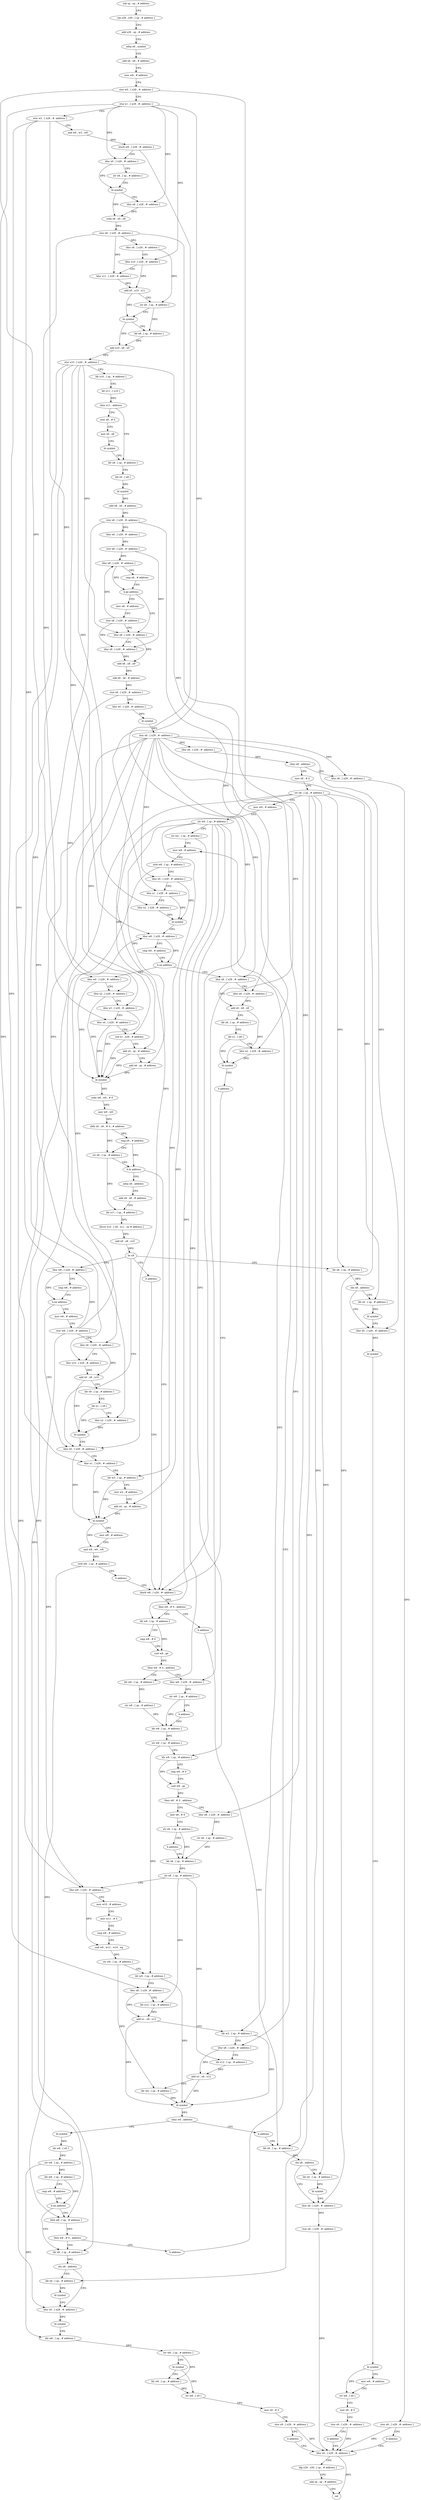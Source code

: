digraph "func" {
"4248984" [label = "sub sp , sp , # address" ]
"4248988" [label = "stp x29 , x30 , [ sp , # address ]" ]
"4248992" [label = "add x29 , sp , # address" ]
"4248996" [label = "adrp x8 , symbol" ]
"4249000" [label = "add x8 , x8 , # address" ]
"4249004" [label = "mov w9 , # address" ]
"4249008" [label = "stur w0 , [ x29 , #- address ]" ]
"4249012" [label = "stur x1 , [ x29 , #- address ]" ]
"4249016" [label = "stur w2 , [ x29 , #- address ]" ]
"4249020" [label = "and w9 , w3 , w9" ]
"4249024" [label = "sturb w9 , [ x29 , #- address ]" ]
"4249028" [label = "ldur x0 , [ x29 , #- address ]" ]
"4249032" [label = "str x8 , [ sp , # address ]" ]
"4249036" [label = "bl symbol" ]
"4249040" [label = "ldur x8 , [ x29 , #- address ]" ]
"4249044" [label = "subs x8 , x0 , x8" ]
"4249048" [label = "stur x8 , [ x29 , #- address ]" ]
"4249052" [label = "ldur x8 , [ x29 , #- address ]" ]
"4249056" [label = "ldur x10 , [ x29 , #- address ]" ]
"4249060" [label = "ldur x11 , [ x29 , #- address ]" ]
"4249064" [label = "add x0 , x10 , x11" ]
"4249068" [label = "str x8 , [ sp , # address ]" ]
"4249072" [label = "bl symbol" ]
"4249076" [label = "ldr x8 , [ sp , # address ]" ]
"4249080" [label = "add x10 , x8 , x0" ]
"4249084" [label = "stur x10 , [ x29 , #- address ]" ]
"4249088" [label = "ldr x10 , [ sp , # address ]" ]
"4249092" [label = "ldr x11 , [ x10 ]" ]
"4249096" [label = "cbnz x11 , address" ]
"4249112" [label = "ldr x8 , [ sp , # address ]" ]
"4249100" [label = "mov x8 , # 0" ]
"4249116" [label = "ldr x0 , [ x8 ]" ]
"4249120" [label = "bl symbol" ]
"4249124" [label = "add x8 , x0 , # address" ]
"4249128" [label = "stur x8 , [ x29 , #- address ]" ]
"4249132" [label = "ldur x8 , [ x29 , #- address ]" ]
"4249136" [label = "stur x8 , [ x29 , #- address ]" ]
"4249140" [label = "ldur x8 , [ x29 , #- address ]" ]
"4249144" [label = "cmp x8 , # address" ]
"4249148" [label = "b.ge address" ]
"4249160" [label = "ldur x8 , [ x29 , #- address ]" ]
"4249152" [label = "mov x8 , # address" ]
"4249104" [label = "mov x0 , x8" ]
"4249108" [label = "bl symbol" ]
"4249164" [label = "ldur x9 , [ x29 , #- address ]" ]
"4249168" [label = "add x8 , x8 , x9" ]
"4249172" [label = "add x8 , x8 , # address" ]
"4249176" [label = "stur x8 , [ x29 , #- address ]" ]
"4249180" [label = "ldur x0 , [ x29 , #- address ]" ]
"4249184" [label = "bl symbol" ]
"4249188" [label = "stur x0 , [ x29 , #- address ]" ]
"4249192" [label = "ldur x8 , [ x29 , #- address ]" ]
"4249196" [label = "cbnz x8 , address" ]
"4249212" [label = "mov x8 , # 0" ]
"4249200" [label = "ldur x8 , [ x29 , #- address ]" ]
"4249156" [label = "stur x8 , [ x29 , #- address ]" ]
"4249216" [label = "str x8 , [ sp , # address ]" ]
"4249220" [label = "mov w9 , # address" ]
"4249224" [label = "str w9 , [ sp , # address ]" ]
"4249228" [label = "str xzr , [ sp , # address ]" ]
"4249232" [label = "mov w8 , # address" ]
"4249204" [label = "stur x8 , [ x29 , #- address ]" ]
"4249208" [label = "b address" ]
"4249808" [label = "ldur x0 , [ x29 , #- address ]" ]
"4249300" [label = "ldur w0 , [ x29 , #- address ]" ]
"4249304" [label = "ldur x2 , [ x29 , #- address ]" ]
"4249308" [label = "ldur x3 , [ x29 , #- address ]" ]
"4249312" [label = "ldur x4 , [ x29 , #- address ]" ]
"4249316" [label = "sub x1 , x29 , # address" ]
"4249320" [label = "add x5 , sp , # address" ]
"4249324" [label = "add x6 , sp , # address" ]
"4249328" [label = "bl symbol" ]
"4249332" [label = "subs w8 , w0 , # 0" ]
"4249336" [label = "mov w9 , w8" ]
"4249340" [label = "ubfx x9 , x9 , # 0 , # address" ]
"4249344" [label = "cmp x9 , # address" ]
"4249348" [label = "str x9 , [ sp , # address ]" ]
"4249352" [label = "b.hi address" ]
"4249520" [label = "ldurb w8 , [ x29 , #- address ]" ]
"4249356" [label = "adrp x8 , address" ]
"4249268" [label = "ldur x8 , [ x29 , #- address ]" ]
"4249272" [label = "ldur x9 , [ x29 , #- address ]" ]
"4249276" [label = "add x0 , x8 , x9" ]
"4249280" [label = "ldr x8 , [ sp , # address ]" ]
"4249284" [label = "ldr x1 , [ x8 ]" ]
"4249288" [label = "ldur x2 , [ x29 , #- address ]" ]
"4249292" [label = "bl symbol" ]
"4249296" [label = "b address" ]
"4249812" [label = "ldp x29 , x30 , [ sp , # address ]" ]
"4249816" [label = "add sp , sp , # address" ]
"4249820" [label = "ret" ]
"4249524" [label = "tbnz w8 , # 0 , address" ]
"4249532" [label = "ldr w8 , [ sp , # address ]" ]
"4249528" [label = "b address" ]
"4249360" [label = "add x8 , x8 , # address" ]
"4249364" [label = "ldr x11 , [ sp , # address ]" ]
"4249368" [label = "ldrsw x10 , [ x8 , x11 , lsl # address ]" ]
"4249372" [label = "add x9 , x8 , x10" ]
"4249376" [label = "br x9" ]
"4249380" [label = "b address" ]
"4249384" [label = "ldur w8 , [ x29 , #- address ]" ]
"4249432" [label = "ldur x0 , [ x29 , #- address ]" ]
"4249472" [label = "ldr x8 , [ sp , # address ]" ]
"4249536" [label = "cmp w8 , # 0" ]
"4249540" [label = "cset w8 , ge" ]
"4249544" [label = "tbnz w8 , # 0 , address" ]
"4249560" [label = "ldr w8 , [ sp , # address ]" ]
"4249548" [label = "ldur w8 , [ x29 , #- address ]" ]
"4249784" [label = "ldr x8 , [ sp , # address ]" ]
"4249388" [label = "cmp w8 , # address" ]
"4249392" [label = "b.ne address" ]
"4249396" [label = "mov w8 , # address" ]
"4249436" [label = "ldur x1 , [ x29 , #- address ]" ]
"4249440" [label = "ldr w3 , [ sp , # address ]" ]
"4249444" [label = "mov w2 , # address" ]
"4249448" [label = "add x4 , sp , # address" ]
"4249452" [label = "bl symbol" ]
"4249456" [label = "mov w8 , # address" ]
"4249460" [label = "and w8 , w0 , w8" ]
"4249464" [label = "strb w8 , [ sp , # address ]" ]
"4249468" [label = "b address" ]
"4249476" [label = "cbz x8 , address" ]
"4249488" [label = "ldur x0 , [ x29 , #- address ]" ]
"4249480" [label = "ldr x0 , [ sp , # address ]" ]
"4249564" [label = "str w8 , [ sp , # address ]" ]
"4249568" [label = "ldr w8 , [ sp , # address ]" ]
"4249552" [label = "str w8 , [ sp , # address ]" ]
"4249556" [label = "b address" ]
"4249788" [label = "cbz x8 , address" ]
"4249800" [label = "ldur x8 , [ x29 , #- address ]" ]
"4249792" [label = "ldr x0 , [ sp , # address ]" ]
"4249400" [label = "stur w8 , [ x29 , #- address ]" ]
"4249404" [label = "ldur x9 , [ x29 , #- address ]" ]
"4249408" [label = "ldur x10 , [ x29 , #- address ]" ]
"4249412" [label = "add x0 , x9 , x10" ]
"4249416" [label = "ldr x9 , [ sp , # address ]" ]
"4249420" [label = "ldr x1 , [ x9 ]" ]
"4249424" [label = "ldur x2 , [ x29 , #- address ]" ]
"4249428" [label = "bl symbol" ]
"4249492" [label = "bl symbol" ]
"4249496" [label = "bl symbol" ]
"4249500" [label = "mov w8 , # address" ]
"4249504" [label = "str w8 , [ x0 ]" ]
"4249508" [label = "mov x9 , # 0" ]
"4249512" [label = "stur x9 , [ x29 , #- address ]" ]
"4249516" [label = "b address" ]
"4249484" [label = "bl symbol" ]
"4249604" [label = "ldur x8 , [ x29 , #- address ]" ]
"4249608" [label = "str x8 , [ sp , # address ]" ]
"4249612" [label = "ldr x8 , [ sp , # address ]" ]
"4249592" [label = "mov x8 , # 0" ]
"4249596" [label = "str x8 , [ sp , # address ]" ]
"4249600" [label = "b address" ]
"4249572" [label = "str w8 , [ sp , # address ]" ]
"4249576" [label = "ldr w8 , [ sp , # address ]" ]
"4249580" [label = "cmp w8 , # 0" ]
"4249584" [label = "cset w8 , ge" ]
"4249588" [label = "tbnz w8 , # 0 , address" ]
"4249804" [label = "stur x8 , [ x29 , #- address ]" ]
"4249796" [label = "bl symbol" ]
"4249692" [label = "bl symbol" ]
"4249696" [label = "ldr w8 , [ x0 ]" ]
"4249700" [label = "str w8 , [ sp , # address ]" ]
"4249704" [label = "ldr w8 , [ sp , # address ]" ]
"4249708" [label = "cmp w8 , # address" ]
"4249712" [label = "b.ne address" ]
"4249724" [label = "ldr x8 , [ sp , # address ]" ]
"4249716" [label = "ldrb w8 , [ sp , # address ]" ]
"4249688" [label = "b address" ]
"4249616" [label = "str x8 , [ sp , # address ]" ]
"4249620" [label = "ldur w9 , [ x29 , #- address ]" ]
"4249624" [label = "mov w10 , # address" ]
"4249628" [label = "mov w11 , # 0" ]
"4249632" [label = "cmp w9 , # address" ]
"4249636" [label = "csel w9 , w11 , w10 , eq" ]
"4249640" [label = "str w9 , [ sp , # address ]" ]
"4249644" [label = "ldr w0 , [ sp , # address ]" ]
"4249648" [label = "ldur x8 , [ x29 , #- address ]" ]
"4249652" [label = "ldr x12 , [ sp , # address ]" ]
"4249656" [label = "add x1 , x8 , x12" ]
"4249660" [label = "ldr w2 , [ sp , # address ]" ]
"4249664" [label = "ldur x8 , [ x29 , #- address ]" ]
"4249668" [label = "ldr x12 , [ sp , # address ]" ]
"4249672" [label = "add x3 , x8 , x12" ]
"4249676" [label = "ldr w4 , [ sp , # address ]" ]
"4249680" [label = "bl symbol" ]
"4249684" [label = "cbnz w0 , address" ]
"4249728" [label = "cbz x8 , address" ]
"4249740" [label = "ldur x0 , [ x29 , #- address ]" ]
"4249732" [label = "ldr x0 , [ sp , # address ]" ]
"4249720" [label = "tbnz w8 , # 0 , address" ]
"4249780" [label = "b address" ]
"4249744" [label = "bl symbol" ]
"4249748" [label = "ldr w8 , [ sp , # address ]" ]
"4249752" [label = "str w8 , [ sp , # address ]" ]
"4249756" [label = "bl symbol" ]
"4249760" [label = "ldr w8 , [ sp , # address ]" ]
"4249764" [label = "str w8 , [ x0 ]" ]
"4249768" [label = "mov x9 , # 0" ]
"4249772" [label = "stur x9 , [ x29 , #- address ]" ]
"4249776" [label = "b address" ]
"4249736" [label = "bl symbol" ]
"4249236" [label = "strb w8 , [ sp , # address ]" ]
"4249240" [label = "ldur x0 , [ x29 , #- address ]" ]
"4249244" [label = "ldur x1 , [ x29 , #- address ]" ]
"4249248" [label = "ldur x2 , [ x29 , #- address ]" ]
"4249252" [label = "bl symbol" ]
"4249256" [label = "ldur w8 , [ x29 , #- address ]" ]
"4249260" [label = "cmp w8 , # address" ]
"4249264" [label = "b.ne address" ]
"4248984" -> "4248988" [ label = "CFG" ]
"4248988" -> "4248992" [ label = "CFG" ]
"4248992" -> "4248996" [ label = "CFG" ]
"4248996" -> "4249000" [ label = "CFG" ]
"4249000" -> "4249004" [ label = "CFG" ]
"4249004" -> "4249008" [ label = "CFG" ]
"4249008" -> "4249012" [ label = "CFG" ]
"4249008" -> "4249300" [ label = "DFG" ]
"4249008" -> "4249548" [ label = "DFG" ]
"4249012" -> "4249016" [ label = "CFG" ]
"4249012" -> "4249028" [ label = "DFG" ]
"4249012" -> "4249040" [ label = "DFG" ]
"4249012" -> "4249056" [ label = "DFG" ]
"4249012" -> "4249244" [ label = "DFG" ]
"4249012" -> "4249648" [ label = "DFG" ]
"4249016" -> "4249020" [ label = "CFG" ]
"4249016" -> "4249256" [ label = "DFG" ]
"4249016" -> "4249384" [ label = "DFG" ]
"4249016" -> "4249620" [ label = "DFG" ]
"4249020" -> "4249024" [ label = "DFG" ]
"4249024" -> "4249028" [ label = "CFG" ]
"4249024" -> "4249520" [ label = "DFG" ]
"4249028" -> "4249032" [ label = "CFG" ]
"4249028" -> "4249036" [ label = "DFG" ]
"4249032" -> "4249036" [ label = "CFG" ]
"4249036" -> "4249040" [ label = "CFG" ]
"4249036" -> "4249044" [ label = "DFG" ]
"4249040" -> "4249044" [ label = "DFG" ]
"4249044" -> "4249048" [ label = "DFG" ]
"4249048" -> "4249052" [ label = "DFG" ]
"4249048" -> "4249060" [ label = "DFG" ]
"4249048" -> "4249312" [ label = "DFG" ]
"4249048" -> "4249604" [ label = "DFG" ]
"4249052" -> "4249056" [ label = "CFG" ]
"4249052" -> "4249068" [ label = "DFG" ]
"4249056" -> "4249060" [ label = "CFG" ]
"4249056" -> "4249064" [ label = "DFG" ]
"4249060" -> "4249064" [ label = "DFG" ]
"4249064" -> "4249068" [ label = "CFG" ]
"4249064" -> "4249072" [ label = "DFG" ]
"4249068" -> "4249072" [ label = "CFG" ]
"4249068" -> "4249076" [ label = "DFG" ]
"4249072" -> "4249076" [ label = "CFG" ]
"4249072" -> "4249080" [ label = "DFG" ]
"4249076" -> "4249080" [ label = "DFG" ]
"4249080" -> "4249084" [ label = "DFG" ]
"4249084" -> "4249088" [ label = "CFG" ]
"4249084" -> "4249160" [ label = "DFG" ]
"4249084" -> "4249248" [ label = "DFG" ]
"4249084" -> "4249308" [ label = "DFG" ]
"4249084" -> "4249272" [ label = "DFG" ]
"4249084" -> "4249436" [ label = "DFG" ]
"4249084" -> "4249408" [ label = "DFG" ]
"4249088" -> "4249092" [ label = "CFG" ]
"4249092" -> "4249096" [ label = "DFG" ]
"4249096" -> "4249112" [ label = "CFG" ]
"4249096" -> "4249100" [ label = "CFG" ]
"4249112" -> "4249116" [ label = "CFG" ]
"4249100" -> "4249104" [ label = "CFG" ]
"4249116" -> "4249120" [ label = "DFG" ]
"4249120" -> "4249124" [ label = "DFG" ]
"4249124" -> "4249128" [ label = "DFG" ]
"4249128" -> "4249132" [ label = "DFG" ]
"4249128" -> "4249288" [ label = "DFG" ]
"4249128" -> "4249424" [ label = "DFG" ]
"4249132" -> "4249136" [ label = "DFG" ]
"4249136" -> "4249140" [ label = "DFG" ]
"4249136" -> "4249164" [ label = "DFG" ]
"4249140" -> "4249144" [ label = "CFG" ]
"4249140" -> "4249148" [ label = "DFG" ]
"4249144" -> "4249148" [ label = "CFG" ]
"4249148" -> "4249160" [ label = "CFG" ]
"4249148" -> "4249152" [ label = "CFG" ]
"4249160" -> "4249164" [ label = "CFG" ]
"4249160" -> "4249168" [ label = "DFG" ]
"4249152" -> "4249156" [ label = "CFG" ]
"4249104" -> "4249108" [ label = "CFG" ]
"4249108" -> "4249112" [ label = "CFG" ]
"4249164" -> "4249168" [ label = "DFG" ]
"4249168" -> "4249172" [ label = "DFG" ]
"4249172" -> "4249176" [ label = "DFG" ]
"4249176" -> "4249180" [ label = "DFG" ]
"4249176" -> "4249304" [ label = "DFG" ]
"4249180" -> "4249184" [ label = "DFG" ]
"4249184" -> "4249188" [ label = "DFG" ]
"4249188" -> "4249192" [ label = "DFG" ]
"4249188" -> "4249200" [ label = "DFG" ]
"4249188" -> "4249240" [ label = "DFG" ]
"4249188" -> "4249268" [ label = "DFG" ]
"4249188" -> "4249432" [ label = "DFG" ]
"4249188" -> "4249404" [ label = "DFG" ]
"4249188" -> "4249488" [ label = "DFG" ]
"4249188" -> "4249800" [ label = "DFG" ]
"4249188" -> "4249664" [ label = "DFG" ]
"4249188" -> "4249740" [ label = "DFG" ]
"4249188" -> "4249316" [ label = "DFG" ]
"4249192" -> "4249196" [ label = "DFG" ]
"4249196" -> "4249212" [ label = "CFG" ]
"4249196" -> "4249200" [ label = "CFG" ]
"4249212" -> "4249216" [ label = "CFG" ]
"4249200" -> "4249204" [ label = "DFG" ]
"4249156" -> "4249160" [ label = "CFG" ]
"4249156" -> "4249140" [ label = "DFG" ]
"4249156" -> "4249164" [ label = "DFG" ]
"4249216" -> "4249220" [ label = "CFG" ]
"4249216" -> "4249472" [ label = "DFG" ]
"4249216" -> "4249784" [ label = "DFG" ]
"4249216" -> "4249480" [ label = "DFG" ]
"4249216" -> "4249792" [ label = "DFG" ]
"4249216" -> "4249724" [ label = "DFG" ]
"4249216" -> "4249732" [ label = "DFG" ]
"4249216" -> "4249320" [ label = "DFG" ]
"4249220" -> "4249224" [ label = "CFG" ]
"4249224" -> "4249228" [ label = "CFG" ]
"4249224" -> "4249532" [ label = "DFG" ]
"4249224" -> "4249440" [ label = "DFG" ]
"4249224" -> "4249560" [ label = "DFG" ]
"4249224" -> "4249576" [ label = "DFG" ]
"4249224" -> "4249660" [ label = "DFG" ]
"4249224" -> "4249324" [ label = "DFG" ]
"4249228" -> "4249232" [ label = "CFG" ]
"4249228" -> "4249448" [ label = "DFG" ]
"4249232" -> "4249236" [ label = "CFG" ]
"4249204" -> "4249208" [ label = "CFG" ]
"4249204" -> "4249808" [ label = "DFG" ]
"4249208" -> "4249808" [ label = "CFG" ]
"4249808" -> "4249812" [ label = "CFG" ]
"4249808" -> "4249820" [ label = "DFG" ]
"4249300" -> "4249304" [ label = "CFG" ]
"4249300" -> "4249328" [ label = "DFG" ]
"4249304" -> "4249308" [ label = "CFG" ]
"4249304" -> "4249328" [ label = "DFG" ]
"4249308" -> "4249312" [ label = "CFG" ]
"4249308" -> "4249328" [ label = "DFG" ]
"4249312" -> "4249316" [ label = "CFG" ]
"4249312" -> "4249328" [ label = "DFG" ]
"4249316" -> "4249320" [ label = "CFG" ]
"4249316" -> "4249328" [ label = "DFG" ]
"4249320" -> "4249324" [ label = "CFG" ]
"4249320" -> "4249328" [ label = "DFG" ]
"4249324" -> "4249328" [ label = "DFG" ]
"4249328" -> "4249332" [ label = "DFG" ]
"4249332" -> "4249336" [ label = "DFG" ]
"4249336" -> "4249340" [ label = "DFG" ]
"4249340" -> "4249344" [ label = "DFG" ]
"4249340" -> "4249348" [ label = "DFG" ]
"4249344" -> "4249348" [ label = "CFG" ]
"4249344" -> "4249352" [ label = "DFG" ]
"4249348" -> "4249352" [ label = "CFG" ]
"4249348" -> "4249364" [ label = "DFG" ]
"4249352" -> "4249520" [ label = "CFG" ]
"4249352" -> "4249356" [ label = "CFG" ]
"4249520" -> "4249524" [ label = "DFG" ]
"4249356" -> "4249360" [ label = "CFG" ]
"4249268" -> "4249272" [ label = "CFG" ]
"4249268" -> "4249276" [ label = "DFG" ]
"4249272" -> "4249276" [ label = "DFG" ]
"4249276" -> "4249280" [ label = "CFG" ]
"4249276" -> "4249292" [ label = "DFG" ]
"4249280" -> "4249284" [ label = "CFG" ]
"4249284" -> "4249288" [ label = "CFG" ]
"4249284" -> "4249292" [ label = "DFG" ]
"4249288" -> "4249292" [ label = "DFG" ]
"4249292" -> "4249296" [ label = "CFG" ]
"4249296" -> "4249520" [ label = "CFG" ]
"4249812" -> "4249816" [ label = "CFG" ]
"4249816" -> "4249820" [ label = "CFG" ]
"4249524" -> "4249532" [ label = "CFG" ]
"4249524" -> "4249528" [ label = "CFG" ]
"4249532" -> "4249536" [ label = "CFG" ]
"4249532" -> "4249540" [ label = "DFG" ]
"4249528" -> "4249784" [ label = "CFG" ]
"4249360" -> "4249364" [ label = "CFG" ]
"4249364" -> "4249368" [ label = "DFG" ]
"4249368" -> "4249372" [ label = "DFG" ]
"4249372" -> "4249376" [ label = "DFG" ]
"4249376" -> "4249380" [ label = "CFG" ]
"4249376" -> "4249384" [ label = "CFG" ]
"4249376" -> "4249432" [ label = "CFG" ]
"4249376" -> "4249472" [ label = "CFG" ]
"4249380" -> "4249520" [ label = "CFG" ]
"4249384" -> "4249388" [ label = "CFG" ]
"4249384" -> "4249392" [ label = "DFG" ]
"4249432" -> "4249436" [ label = "CFG" ]
"4249432" -> "4249452" [ label = "DFG" ]
"4249472" -> "4249476" [ label = "DFG" ]
"4249536" -> "4249540" [ label = "CFG" ]
"4249540" -> "4249544" [ label = "DFG" ]
"4249544" -> "4249560" [ label = "CFG" ]
"4249544" -> "4249548" [ label = "CFG" ]
"4249560" -> "4249564" [ label = "DFG" ]
"4249548" -> "4249552" [ label = "DFG" ]
"4249784" -> "4249788" [ label = "DFG" ]
"4249388" -> "4249392" [ label = "CFG" ]
"4249392" -> "4249432" [ label = "CFG" ]
"4249392" -> "4249396" [ label = "CFG" ]
"4249396" -> "4249400" [ label = "CFG" ]
"4249436" -> "4249440" [ label = "CFG" ]
"4249436" -> "4249452" [ label = "DFG" ]
"4249440" -> "4249444" [ label = "CFG" ]
"4249440" -> "4249452" [ label = "DFG" ]
"4249444" -> "4249448" [ label = "CFG" ]
"4249448" -> "4249452" [ label = "DFG" ]
"4249452" -> "4249456" [ label = "CFG" ]
"4249452" -> "4249460" [ label = "DFG" ]
"4249456" -> "4249460" [ label = "CFG" ]
"4249460" -> "4249464" [ label = "DFG" ]
"4249464" -> "4249468" [ label = "CFG" ]
"4249464" -> "4249716" [ label = "DFG" ]
"4249468" -> "4249520" [ label = "CFG" ]
"4249476" -> "4249488" [ label = "CFG" ]
"4249476" -> "4249480" [ label = "CFG" ]
"4249488" -> "4249492" [ label = "DFG" ]
"4249480" -> "4249484" [ label = "DFG" ]
"4249564" -> "4249568" [ label = "DFG" ]
"4249568" -> "4249572" [ label = "DFG" ]
"4249552" -> "4249556" [ label = "CFG" ]
"4249552" -> "4249568" [ label = "DFG" ]
"4249556" -> "4249568" [ label = "CFG" ]
"4249788" -> "4249800" [ label = "CFG" ]
"4249788" -> "4249792" [ label = "CFG" ]
"4249800" -> "4249804" [ label = "DFG" ]
"4249792" -> "4249796" [ label = "DFG" ]
"4249400" -> "4249404" [ label = "CFG" ]
"4249400" -> "4249256" [ label = "DFG" ]
"4249400" -> "4249384" [ label = "DFG" ]
"4249400" -> "4249620" [ label = "DFG" ]
"4249404" -> "4249408" [ label = "CFG" ]
"4249404" -> "4249412" [ label = "DFG" ]
"4249408" -> "4249412" [ label = "DFG" ]
"4249412" -> "4249416" [ label = "CFG" ]
"4249412" -> "4249428" [ label = "DFG" ]
"4249416" -> "4249420" [ label = "CFG" ]
"4249420" -> "4249424" [ label = "CFG" ]
"4249420" -> "4249428" [ label = "DFG" ]
"4249424" -> "4249428" [ label = "DFG" ]
"4249428" -> "4249432" [ label = "CFG" ]
"4249492" -> "4249496" [ label = "CFG" ]
"4249496" -> "4249500" [ label = "CFG" ]
"4249496" -> "4249504" [ label = "DFG" ]
"4249500" -> "4249504" [ label = "CFG" ]
"4249504" -> "4249508" [ label = "CFG" ]
"4249508" -> "4249512" [ label = "CFG" ]
"4249512" -> "4249516" [ label = "CFG" ]
"4249512" -> "4249808" [ label = "DFG" ]
"4249516" -> "4249808" [ label = "CFG" ]
"4249484" -> "4249488" [ label = "CFG" ]
"4249604" -> "4249608" [ label = "DFG" ]
"4249608" -> "4249612" [ label = "DFG" ]
"4249612" -> "4249616" [ label = "DFG" ]
"4249592" -> "4249596" [ label = "CFG" ]
"4249596" -> "4249600" [ label = "CFG" ]
"4249596" -> "4249612" [ label = "DFG" ]
"4249600" -> "4249612" [ label = "CFG" ]
"4249572" -> "4249576" [ label = "CFG" ]
"4249572" -> "4249644" [ label = "DFG" ]
"4249576" -> "4249580" [ label = "CFG" ]
"4249576" -> "4249584" [ label = "DFG" ]
"4249580" -> "4249584" [ label = "CFG" ]
"4249584" -> "4249588" [ label = "DFG" ]
"4249588" -> "4249604" [ label = "CFG" ]
"4249588" -> "4249592" [ label = "CFG" ]
"4249804" -> "4249808" [ label = "DFG" ]
"4249796" -> "4249800" [ label = "CFG" ]
"4249692" -> "4249696" [ label = "DFG" ]
"4249696" -> "4249700" [ label = "DFG" ]
"4249700" -> "4249704" [ label = "DFG" ]
"4249700" -> "4249748" [ label = "DFG" ]
"4249704" -> "4249708" [ label = "CFG" ]
"4249704" -> "4249712" [ label = "DFG" ]
"4249708" -> "4249712" [ label = "CFG" ]
"4249712" -> "4249724" [ label = "CFG" ]
"4249712" -> "4249716" [ label = "CFG" ]
"4249724" -> "4249728" [ label = "DFG" ]
"4249716" -> "4249720" [ label = "DFG" ]
"4249688" -> "4249784" [ label = "CFG" ]
"4249616" -> "4249620" [ label = "CFG" ]
"4249616" -> "4249652" [ label = "DFG" ]
"4249616" -> "4249668" [ label = "DFG" ]
"4249620" -> "4249624" [ label = "CFG" ]
"4249620" -> "4249636" [ label = "DFG" ]
"4249624" -> "4249628" [ label = "CFG" ]
"4249628" -> "4249632" [ label = "CFG" ]
"4249632" -> "4249636" [ label = "CFG" ]
"4249636" -> "4249640" [ label = "DFG" ]
"4249640" -> "4249644" [ label = "CFG" ]
"4249640" -> "4249676" [ label = "DFG" ]
"4249644" -> "4249648" [ label = "CFG" ]
"4249644" -> "4249680" [ label = "DFG" ]
"4249648" -> "4249652" [ label = "CFG" ]
"4249648" -> "4249656" [ label = "DFG" ]
"4249652" -> "4249656" [ label = "DFG" ]
"4249656" -> "4249660" [ label = "CFG" ]
"4249656" -> "4249680" [ label = "DFG" ]
"4249660" -> "4249664" [ label = "CFG" ]
"4249660" -> "4249680" [ label = "DFG" ]
"4249664" -> "4249668" [ label = "CFG" ]
"4249664" -> "4249672" [ label = "DFG" ]
"4249668" -> "4249672" [ label = "DFG" ]
"4249672" -> "4249676" [ label = "CFG" ]
"4249672" -> "4249680" [ label = "DFG" ]
"4249676" -> "4249680" [ label = "DFG" ]
"4249680" -> "4249684" [ label = "DFG" ]
"4249684" -> "4249692" [ label = "CFG" ]
"4249684" -> "4249688" [ label = "CFG" ]
"4249728" -> "4249740" [ label = "CFG" ]
"4249728" -> "4249732" [ label = "CFG" ]
"4249740" -> "4249744" [ label = "DFG" ]
"4249732" -> "4249736" [ label = "DFG" ]
"4249720" -> "4249780" [ label = "CFG" ]
"4249720" -> "4249724" [ label = "CFG" ]
"4249780" -> "4249232" [ label = "CFG" ]
"4249744" -> "4249748" [ label = "CFG" ]
"4249748" -> "4249752" [ label = "DFG" ]
"4249752" -> "4249756" [ label = "CFG" ]
"4249752" -> "4249760" [ label = "DFG" ]
"4249756" -> "4249760" [ label = "CFG" ]
"4249756" -> "4249764" [ label = "DFG" ]
"4249760" -> "4249764" [ label = "DFG" ]
"4249764" -> "4249768" [ label = "CFG" ]
"4249768" -> "4249772" [ label = "CFG" ]
"4249772" -> "4249776" [ label = "CFG" ]
"4249772" -> "4249808" [ label = "DFG" ]
"4249776" -> "4249808" [ label = "CFG" ]
"4249736" -> "4249740" [ label = "CFG" ]
"4249236" -> "4249240" [ label = "CFG" ]
"4249236" -> "4249716" [ label = "DFG" ]
"4249240" -> "4249244" [ label = "CFG" ]
"4249240" -> "4249252" [ label = "DFG" ]
"4249244" -> "4249248" [ label = "CFG" ]
"4249244" -> "4249252" [ label = "DFG" ]
"4249248" -> "4249252" [ label = "DFG" ]
"4249252" -> "4249256" [ label = "CFG" ]
"4249256" -> "4249260" [ label = "CFG" ]
"4249256" -> "4249264" [ label = "DFG" ]
"4249260" -> "4249264" [ label = "CFG" ]
"4249264" -> "4249300" [ label = "CFG" ]
"4249264" -> "4249268" [ label = "CFG" ]
}
